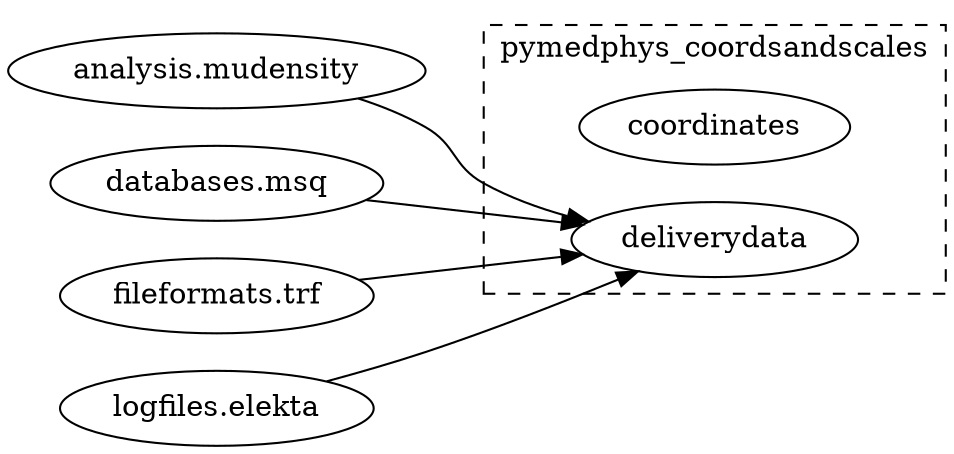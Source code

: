 
        strict digraph  {
            rankdir = LR;
            subgraph cluster_0 {
                "pymedphys_coordsandscales.coordinates";
"pymedphys_coordsandscales.deliverydata";

                label = "pymedphys_coordsandscales";
                style = dashed;
                
            { rank = same; "pymedphys_coordsandscales.coordinates"; "pymedphys_coordsandscales.deliverydata"; }
            
            }
            "pymedphys_coordsandscales.coordinates" [label="coordinates"];
"pymedphys_coordsandscales.deliverydata" [label="deliverydata"];
"pymedphys_analysis.mudensity" [label="analysis.mudensity"];
"pymedphys_databases.msq" [label="databases.msq"];
"pymedphys_fileformats.trf" [label="fileformats.trf"];
"pymedphys_logfiles.elekta" [label="logfiles.elekta"];

            { rank = same; "pymedphys_analysis.mudensity"; "pymedphys_databases.msq"; "pymedphys_fileformats.trf"; "pymedphys_logfiles.elekta"; }

            "pymedphys_analysis.mudensity" -> "pymedphys_coordsandscales.deliverydata";
"pymedphys_databases.msq" -> "pymedphys_coordsandscales.deliverydata";
"pymedphys_fileformats.trf" -> "pymedphys_coordsandscales.deliverydata";
"pymedphys_logfiles.elekta" -> "pymedphys_coordsandscales.deliverydata";

        }
    